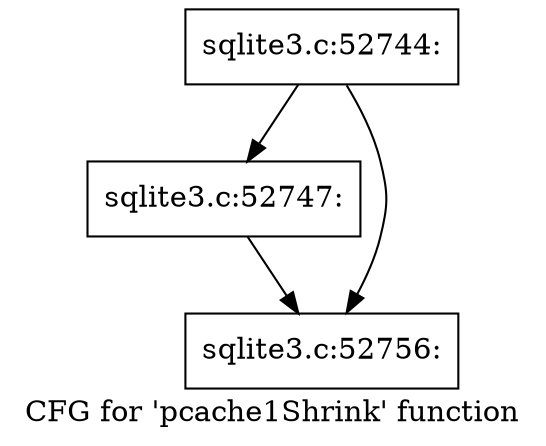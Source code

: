 digraph "CFG for 'pcache1Shrink' function" {
	label="CFG for 'pcache1Shrink' function";

	Node0x55c0fa98d1f0 [shape=record,label="{sqlite3.c:52744:}"];
	Node0x55c0fa98d1f0 -> Node0x55c0fa98d770;
	Node0x55c0fa98d1f0 -> Node0x55c0fa98cb70;
	Node0x55c0fa98d770 [shape=record,label="{sqlite3.c:52747:}"];
	Node0x55c0fa98d770 -> Node0x55c0fa98cb70;
	Node0x55c0fa98cb70 [shape=record,label="{sqlite3.c:52756:}"];
}
